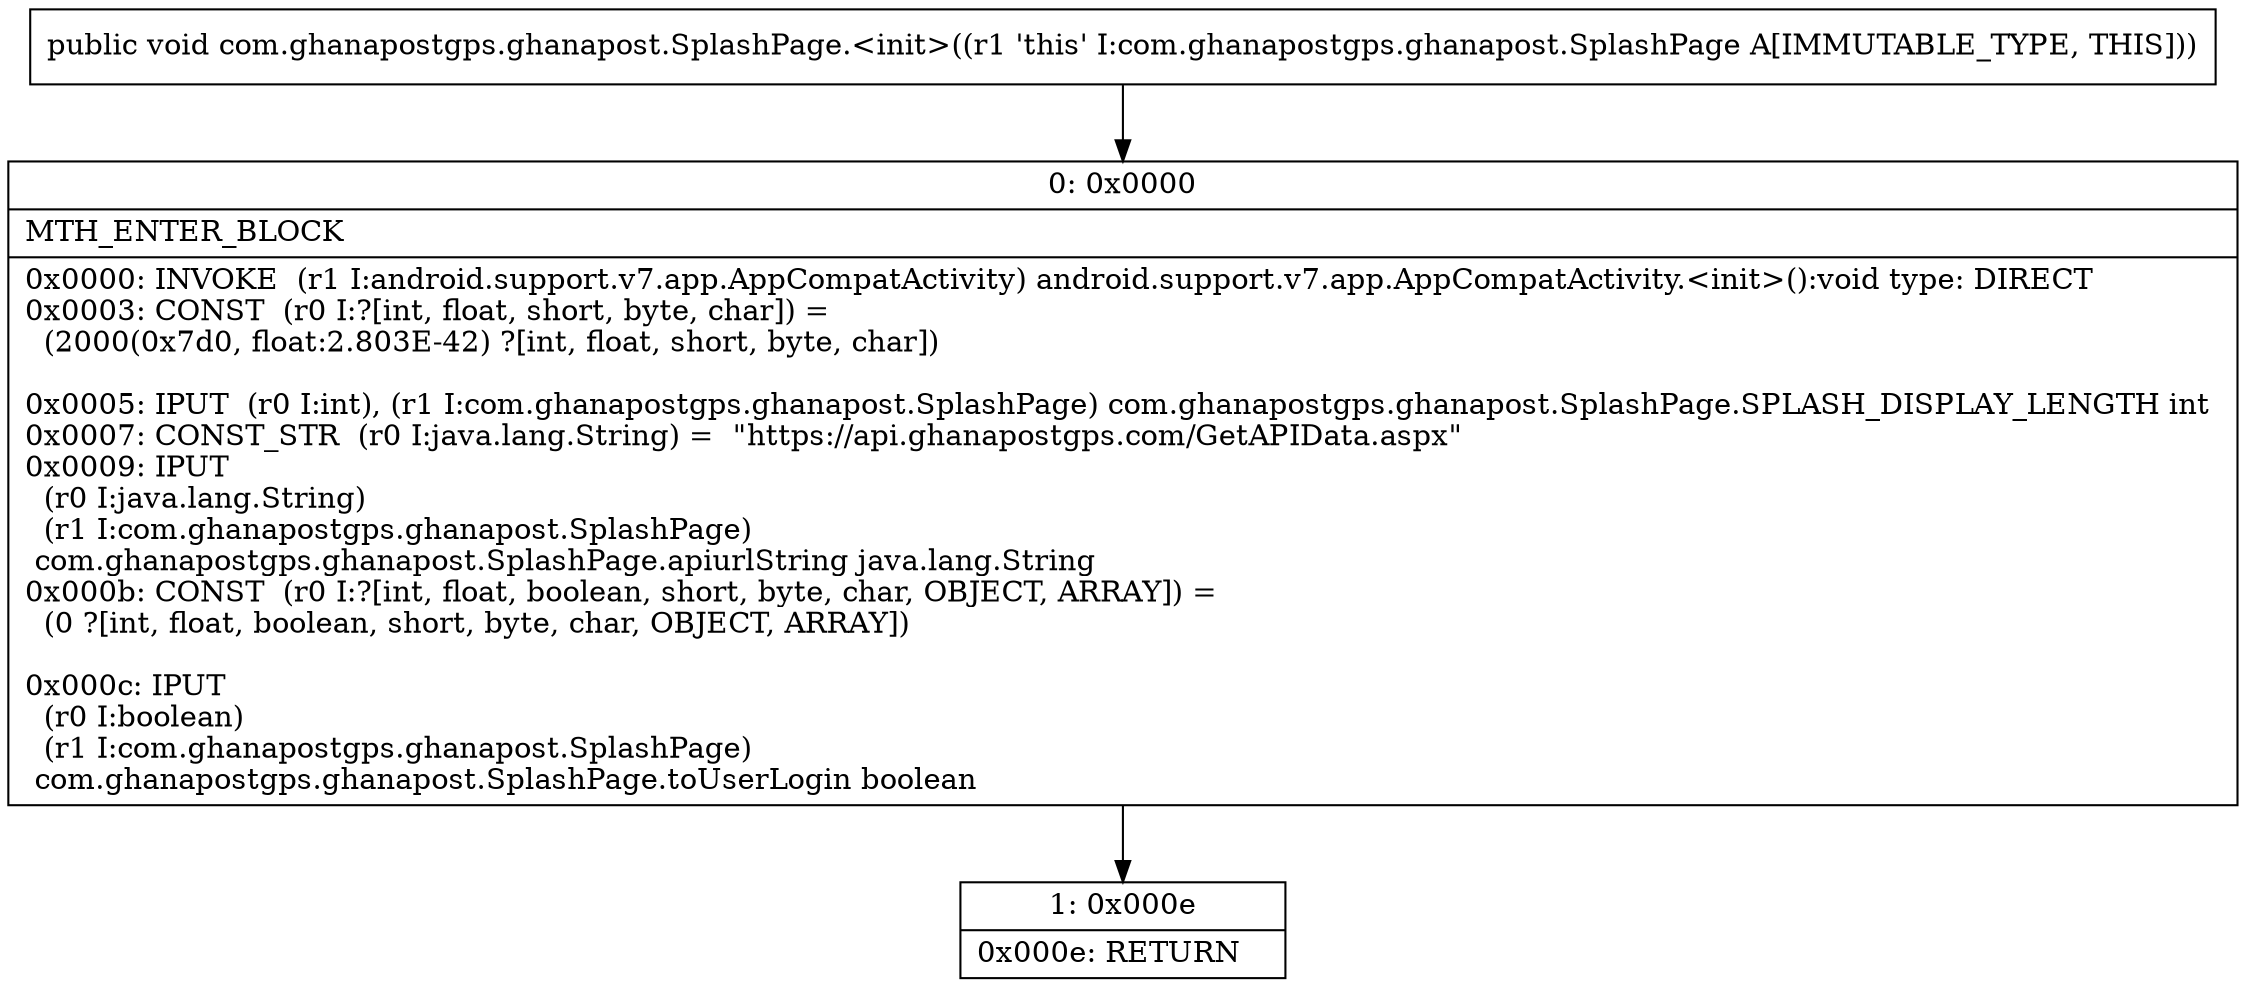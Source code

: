 digraph "CFG forcom.ghanapostgps.ghanapost.SplashPage.\<init\>()V" {
Node_0 [shape=record,label="{0\:\ 0x0000|MTH_ENTER_BLOCK\l|0x0000: INVOKE  (r1 I:android.support.v7.app.AppCompatActivity) android.support.v7.app.AppCompatActivity.\<init\>():void type: DIRECT \l0x0003: CONST  (r0 I:?[int, float, short, byte, char]) = \l  (2000(0x7d0, float:2.803E\-42) ?[int, float, short, byte, char])\l \l0x0005: IPUT  (r0 I:int), (r1 I:com.ghanapostgps.ghanapost.SplashPage) com.ghanapostgps.ghanapost.SplashPage.SPLASH_DISPLAY_LENGTH int \l0x0007: CONST_STR  (r0 I:java.lang.String) =  \"https:\/\/api.ghanapostgps.com\/GetAPIData.aspx\" \l0x0009: IPUT  \l  (r0 I:java.lang.String)\l  (r1 I:com.ghanapostgps.ghanapost.SplashPage)\l com.ghanapostgps.ghanapost.SplashPage.apiurlString java.lang.String \l0x000b: CONST  (r0 I:?[int, float, boolean, short, byte, char, OBJECT, ARRAY]) = \l  (0 ?[int, float, boolean, short, byte, char, OBJECT, ARRAY])\l \l0x000c: IPUT  \l  (r0 I:boolean)\l  (r1 I:com.ghanapostgps.ghanapost.SplashPage)\l com.ghanapostgps.ghanapost.SplashPage.toUserLogin boolean \l}"];
Node_1 [shape=record,label="{1\:\ 0x000e|0x000e: RETURN   \l}"];
MethodNode[shape=record,label="{public void com.ghanapostgps.ghanapost.SplashPage.\<init\>((r1 'this' I:com.ghanapostgps.ghanapost.SplashPage A[IMMUTABLE_TYPE, THIS])) }"];
MethodNode -> Node_0;
Node_0 -> Node_1;
}


